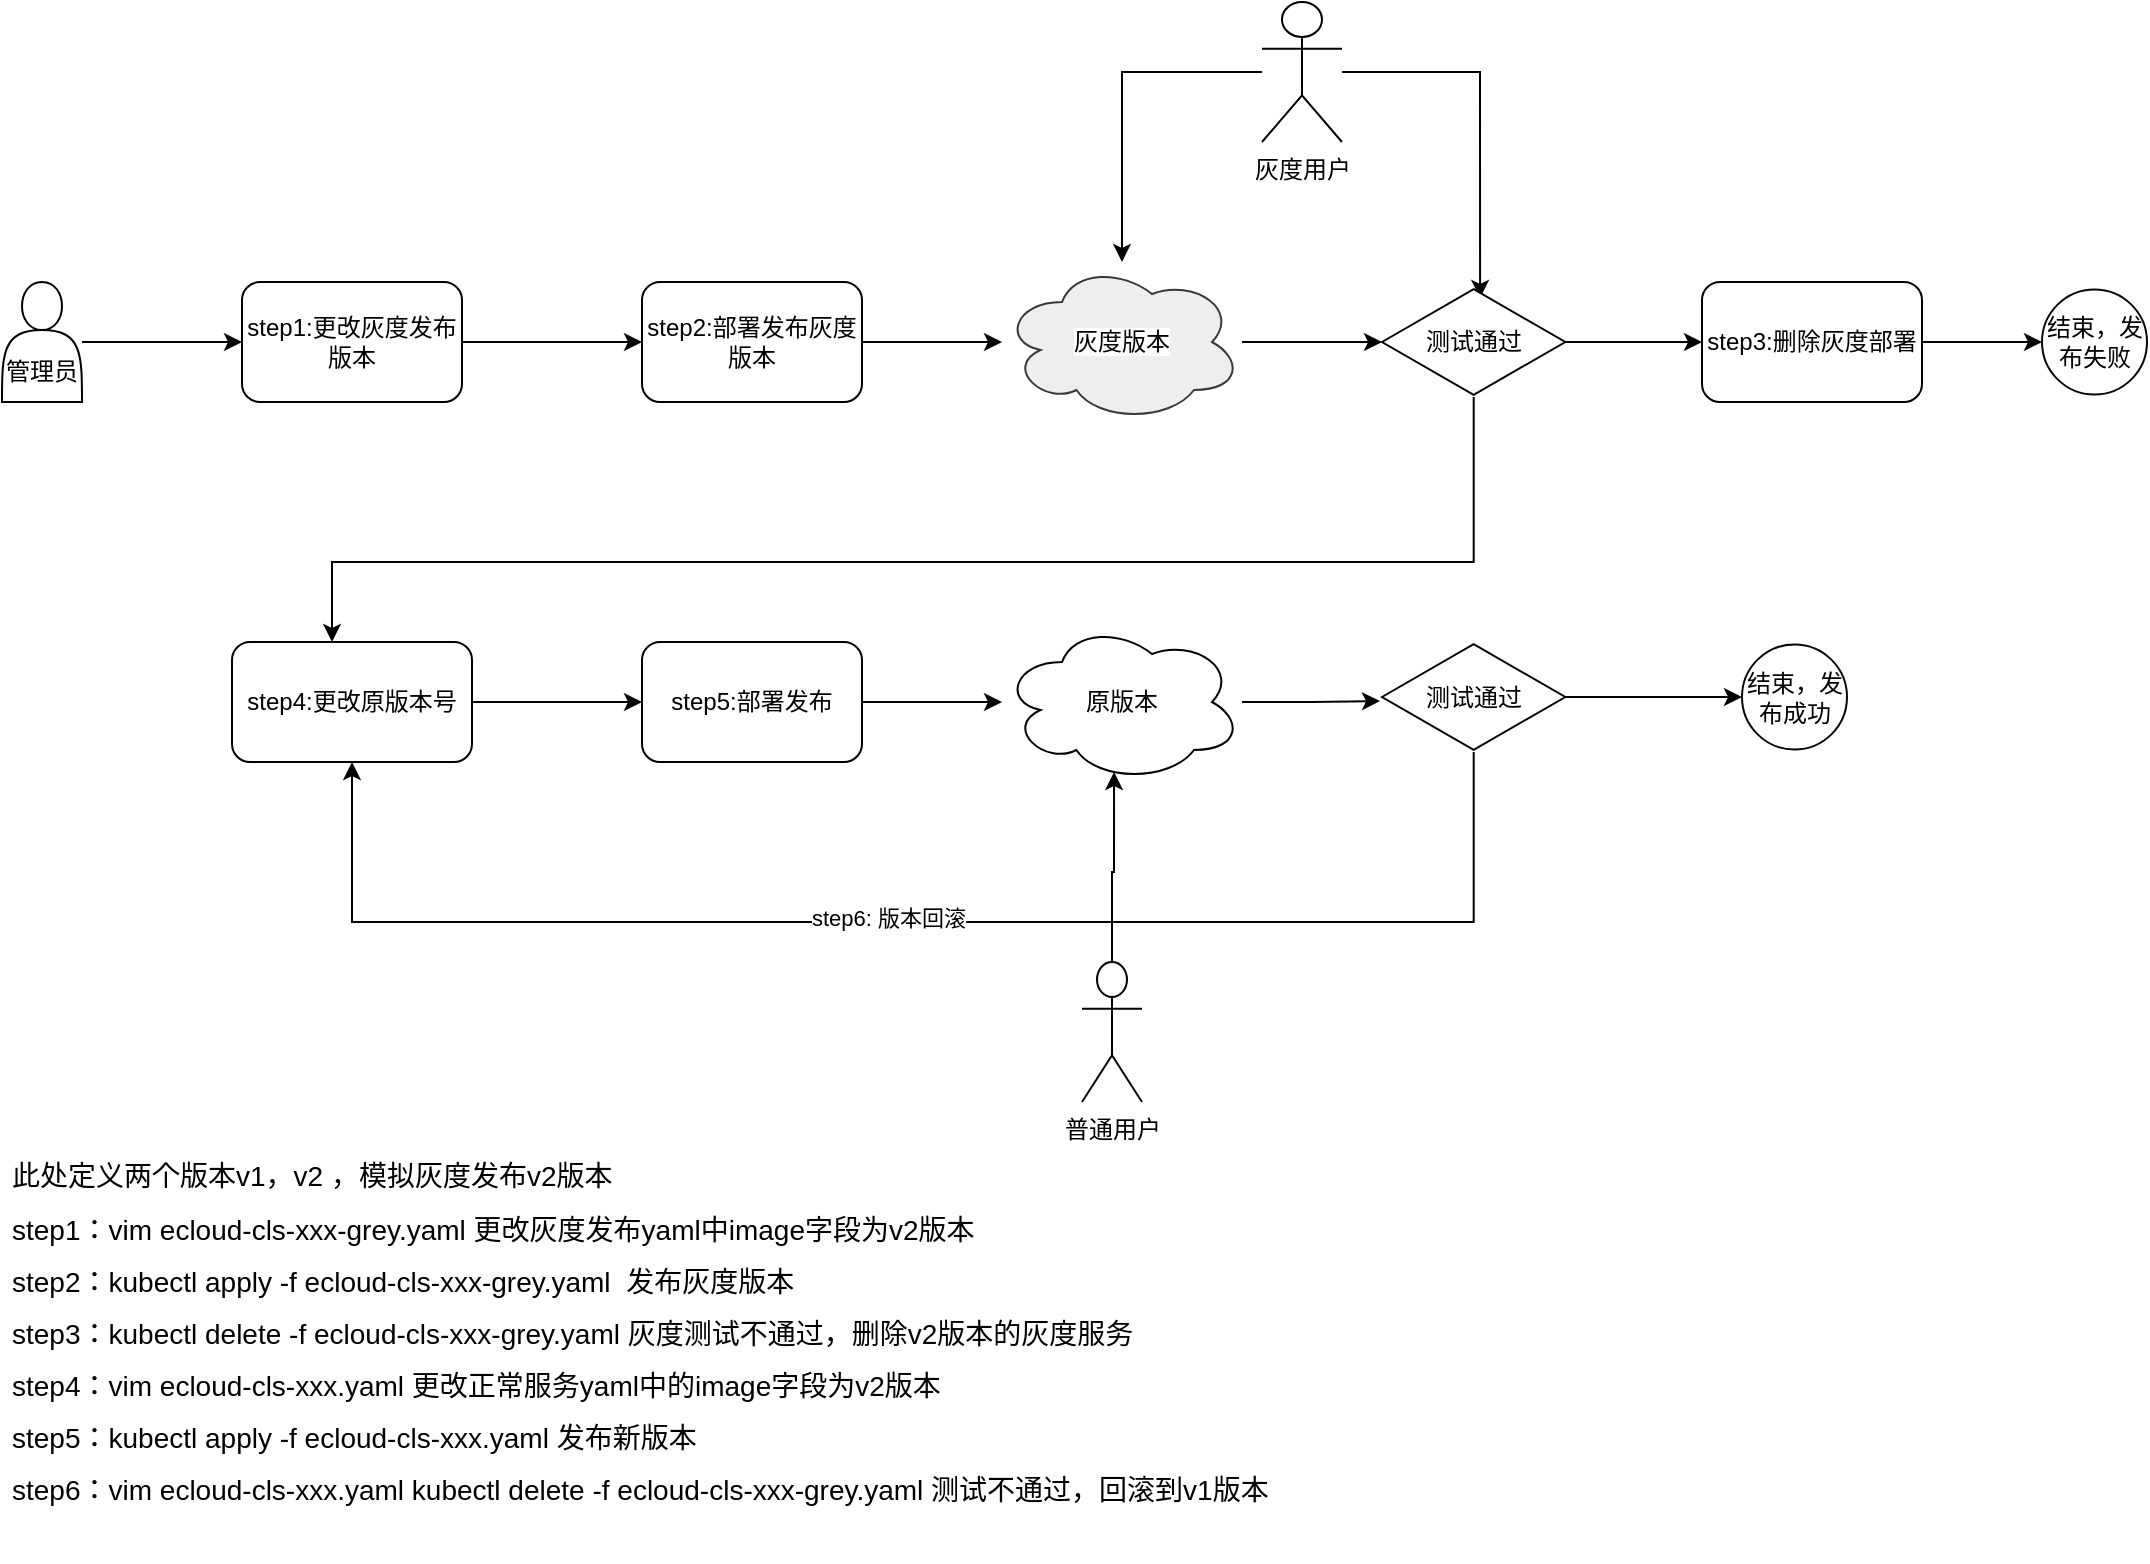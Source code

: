 <mxfile version="15.2.9" type="github">
  <diagram id="ugMrJ2SwBn2UvXni3Bcu" name="第 1 页">
    <mxGraphModel dx="1422" dy="839" grid="1" gridSize="10" guides="1" tooltips="1" connect="1" arrows="1" fold="1" page="1" pageScale="1" pageWidth="4681" pageHeight="3300" math="0" shadow="0">
      <root>
        <mxCell id="0" />
        <mxCell id="1" parent="0" />
        <mxCell id="7SeQbiUmD9JgyTHyvXim-3" style="edgeStyle=orthogonalEdgeStyle;rounded=0;orthogonalLoop=1;jettySize=auto;html=1;" edge="1" parent="1" source="7SeQbiUmD9JgyTHyvXim-2" target="7SeQbiUmD9JgyTHyvXim-4">
          <mxGeometry relative="1" as="geometry">
            <mxPoint x="350" y="640" as="targetPoint" />
          </mxGeometry>
        </mxCell>
        <mxCell id="7SeQbiUmD9JgyTHyvXim-2" value="&lt;br&gt;&lt;br&gt;管理员" style="shape=actor;whiteSpace=wrap;html=1;" vertex="1" parent="1">
          <mxGeometry x="200" y="610" width="40" height="60" as="geometry" />
        </mxCell>
        <mxCell id="7SeQbiUmD9JgyTHyvXim-5" style="edgeStyle=orthogonalEdgeStyle;rounded=0;orthogonalLoop=1;jettySize=auto;html=1;" edge="1" parent="1" source="7SeQbiUmD9JgyTHyvXim-4" target="7SeQbiUmD9JgyTHyvXim-6">
          <mxGeometry relative="1" as="geometry">
            <mxPoint x="520" y="640" as="targetPoint" />
          </mxGeometry>
        </mxCell>
        <mxCell id="7SeQbiUmD9JgyTHyvXim-4" value="step1:更改灰度发布版本" style="rounded=1;whiteSpace=wrap;html=1;" vertex="1" parent="1">
          <mxGeometry x="320" y="610" width="110" height="60" as="geometry" />
        </mxCell>
        <mxCell id="7SeQbiUmD9JgyTHyvXim-8" style="edgeStyle=orthogonalEdgeStyle;rounded=0;orthogonalLoop=1;jettySize=auto;html=1;" edge="1" parent="1" source="7SeQbiUmD9JgyTHyvXim-6" target="7SeQbiUmD9JgyTHyvXim-9">
          <mxGeometry relative="1" as="geometry">
            <mxPoint x="750" y="640" as="targetPoint" />
          </mxGeometry>
        </mxCell>
        <mxCell id="7SeQbiUmD9JgyTHyvXim-6" value="step2:部署发布灰度版本" style="rounded=1;whiteSpace=wrap;html=1;" vertex="1" parent="1">
          <mxGeometry x="520" y="610" width="110" height="60" as="geometry" />
        </mxCell>
        <mxCell id="7SeQbiUmD9JgyTHyvXim-14" style="edgeStyle=orthogonalEdgeStyle;rounded=0;orthogonalLoop=1;jettySize=auto;html=1;" edge="1" parent="1" source="7SeQbiUmD9JgyTHyvXim-9" target="7SeQbiUmD9JgyTHyvXim-15">
          <mxGeometry relative="1" as="geometry">
            <mxPoint x="920" y="640" as="targetPoint" />
          </mxGeometry>
        </mxCell>
        <mxCell id="7SeQbiUmD9JgyTHyvXim-9" value="&lt;span style=&quot;background-color: rgb(255 , 255 , 255)&quot;&gt;灰度版本&lt;/span&gt;" style="ellipse;shape=cloud;whiteSpace=wrap;html=1;strokeColor=#36393d;fillColor=#eeeeee;" vertex="1" parent="1">
          <mxGeometry x="700" y="600" width="120" height="80" as="geometry" />
        </mxCell>
        <mxCell id="7SeQbiUmD9JgyTHyvXim-11" value="" style="edgeStyle=orthogonalEdgeStyle;rounded=0;orthogonalLoop=1;jettySize=auto;html=1;" edge="1" parent="1" source="7SeQbiUmD9JgyTHyvXim-10" target="7SeQbiUmD9JgyTHyvXim-9">
          <mxGeometry relative="1" as="geometry" />
        </mxCell>
        <mxCell id="7SeQbiUmD9JgyTHyvXim-44" style="edgeStyle=orthogonalEdgeStyle;rounded=0;orthogonalLoop=1;jettySize=auto;html=1;entryX=0.535;entryY=0.1;entryDx=0;entryDy=0;entryPerimeter=0;" edge="1" parent="1" source="7SeQbiUmD9JgyTHyvXim-10" target="7SeQbiUmD9JgyTHyvXim-15">
          <mxGeometry relative="1" as="geometry" />
        </mxCell>
        <mxCell id="7SeQbiUmD9JgyTHyvXim-10" value="灰度用户" style="shape=umlActor;verticalLabelPosition=bottom;verticalAlign=top;html=1;" vertex="1" parent="1">
          <mxGeometry x="830" y="470" width="40" height="70" as="geometry" />
        </mxCell>
        <mxCell id="7SeQbiUmD9JgyTHyvXim-19" style="edgeStyle=orthogonalEdgeStyle;rounded=0;orthogonalLoop=1;jettySize=auto;html=1;" edge="1" parent="1" source="7SeQbiUmD9JgyTHyvXim-15" target="7SeQbiUmD9JgyTHyvXim-18">
          <mxGeometry relative="1" as="geometry">
            <Array as="points">
              <mxPoint x="936" y="750" />
              <mxPoint x="365" y="750" />
            </Array>
          </mxGeometry>
        </mxCell>
        <mxCell id="7SeQbiUmD9JgyTHyvXim-51" style="edgeStyle=orthogonalEdgeStyle;rounded=0;orthogonalLoop=1;jettySize=auto;html=1;" edge="1" parent="1" source="7SeQbiUmD9JgyTHyvXim-15" target="7SeQbiUmD9JgyTHyvXim-50">
          <mxGeometry relative="1" as="geometry" />
        </mxCell>
        <mxCell id="7SeQbiUmD9JgyTHyvXim-15" value="测试通过" style="html=1;whiteSpace=wrap;aspect=fixed;shape=isoRectangle;" vertex="1" parent="1">
          <mxGeometry x="890" y="612.5" width="91.67" height="55" as="geometry" />
        </mxCell>
        <mxCell id="7SeQbiUmD9JgyTHyvXim-20" style="edgeStyle=orthogonalEdgeStyle;rounded=0;orthogonalLoop=1;jettySize=auto;html=1;" edge="1" parent="1" source="7SeQbiUmD9JgyTHyvXim-18" target="7SeQbiUmD9JgyTHyvXim-21">
          <mxGeometry relative="1" as="geometry">
            <mxPoint x="520" y="820" as="targetPoint" />
          </mxGeometry>
        </mxCell>
        <mxCell id="7SeQbiUmD9JgyTHyvXim-18" value="step4:更改原版本号" style="rounded=1;whiteSpace=wrap;html=1;" vertex="1" parent="1">
          <mxGeometry x="315" y="790" width="120" height="60" as="geometry" />
        </mxCell>
        <mxCell id="7SeQbiUmD9JgyTHyvXim-23" value="" style="edgeStyle=orthogonalEdgeStyle;rounded=0;orthogonalLoop=1;jettySize=auto;html=1;" edge="1" parent="1" source="7SeQbiUmD9JgyTHyvXim-21" target="7SeQbiUmD9JgyTHyvXim-24">
          <mxGeometry relative="1" as="geometry">
            <mxPoint x="730" y="820" as="targetPoint" />
          </mxGeometry>
        </mxCell>
        <mxCell id="7SeQbiUmD9JgyTHyvXim-21" value="step5:部署发布" style="rounded=1;whiteSpace=wrap;html=1;" vertex="1" parent="1">
          <mxGeometry x="520" y="790" width="110" height="60" as="geometry" />
        </mxCell>
        <mxCell id="7SeQbiUmD9JgyTHyvXim-26" style="edgeStyle=orthogonalEdgeStyle;rounded=0;orthogonalLoop=1;jettySize=auto;html=1;entryX=-0.011;entryY=0.536;entryDx=0;entryDy=0;entryPerimeter=0;" edge="1" parent="1" source="7SeQbiUmD9JgyTHyvXim-24" target="7SeQbiUmD9JgyTHyvXim-25">
          <mxGeometry relative="1" as="geometry">
            <mxPoint x="1020" y="820" as="targetPoint" />
          </mxGeometry>
        </mxCell>
        <mxCell id="7SeQbiUmD9JgyTHyvXim-24" value="原版本" style="ellipse;shape=cloud;whiteSpace=wrap;html=1;" vertex="1" parent="1">
          <mxGeometry x="700" y="780" width="120" height="80" as="geometry" />
        </mxCell>
        <mxCell id="7SeQbiUmD9JgyTHyvXim-28" style="edgeStyle=orthogonalEdgeStyle;rounded=0;orthogonalLoop=1;jettySize=auto;html=1;entryX=0;entryY=0.5;entryDx=0;entryDy=0;" edge="1" parent="1" source="7SeQbiUmD9JgyTHyvXim-25" target="7SeQbiUmD9JgyTHyvXim-30">
          <mxGeometry relative="1" as="geometry">
            <mxPoint x="1110" y="818" as="targetPoint" />
          </mxGeometry>
        </mxCell>
        <mxCell id="7SeQbiUmD9JgyTHyvXim-31" style="edgeStyle=orthogonalEdgeStyle;rounded=0;orthogonalLoop=1;jettySize=auto;html=1;entryX=0.5;entryY=1;entryDx=0;entryDy=0;" edge="1" parent="1" source="7SeQbiUmD9JgyTHyvXim-25" target="7SeQbiUmD9JgyTHyvXim-18">
          <mxGeometry relative="1" as="geometry">
            <Array as="points">
              <mxPoint x="936" y="930" />
              <mxPoint x="375" y="930" />
            </Array>
          </mxGeometry>
        </mxCell>
        <mxCell id="7SeQbiUmD9JgyTHyvXim-33" value="step6:&amp;nbsp;版本回滚" style="edgeLabel;html=1;align=center;verticalAlign=middle;resizable=0;points=[];" vertex="1" connectable="0" parent="7SeQbiUmD9JgyTHyvXim-31">
          <mxGeometry x="0.043" y="-2" relative="1" as="geometry">
            <mxPoint as="offset" />
          </mxGeometry>
        </mxCell>
        <mxCell id="7SeQbiUmD9JgyTHyvXim-25" value="测试通过" style="html=1;whiteSpace=wrap;aspect=fixed;shape=isoRectangle;" vertex="1" parent="1">
          <mxGeometry x="890" y="790" width="91.67" height="55" as="geometry" />
        </mxCell>
        <mxCell id="7SeQbiUmD9JgyTHyvXim-30" value="结束，发布成功" style="ellipse;whiteSpace=wrap;html=1;aspect=fixed;strokeColor=#080808;" vertex="1" parent="1">
          <mxGeometry x="1070" y="791.25" width="52.5" height="52.5" as="geometry" />
        </mxCell>
        <mxCell id="7SeQbiUmD9JgyTHyvXim-36" style="edgeStyle=orthogonalEdgeStyle;rounded=0;orthogonalLoop=1;jettySize=auto;html=1;exitX=0.5;exitY=0;exitDx=0;exitDy=0;exitPerimeter=0;entryX=0.467;entryY=0.938;entryDx=0;entryDy=0;entryPerimeter=0;" edge="1" parent="1" source="7SeQbiUmD9JgyTHyvXim-35" target="7SeQbiUmD9JgyTHyvXim-24">
          <mxGeometry relative="1" as="geometry" />
        </mxCell>
        <mxCell id="7SeQbiUmD9JgyTHyvXim-35" value="普通用户" style="shape=umlActor;verticalLabelPosition=bottom;verticalAlign=top;html=1;" vertex="1" parent="1">
          <mxGeometry x="740" y="950" width="30" height="70" as="geometry" />
        </mxCell>
        <mxCell id="7SeQbiUmD9JgyTHyvXim-47" value="结束，发布失败" style="ellipse;whiteSpace=wrap;html=1;aspect=fixed;strokeColor=#080808;" vertex="1" parent="1">
          <mxGeometry x="1220" y="613.75" width="52.5" height="52.5" as="geometry" />
        </mxCell>
        <mxCell id="7SeQbiUmD9JgyTHyvXim-52" style="edgeStyle=orthogonalEdgeStyle;rounded=0;orthogonalLoop=1;jettySize=auto;html=1;entryX=0;entryY=0.5;entryDx=0;entryDy=0;" edge="1" parent="1" source="7SeQbiUmD9JgyTHyvXim-50" target="7SeQbiUmD9JgyTHyvXim-47">
          <mxGeometry relative="1" as="geometry" />
        </mxCell>
        <mxCell id="7SeQbiUmD9JgyTHyvXim-50" value="step3:删除灰度部署" style="rounded=1;whiteSpace=wrap;html=1;" vertex="1" parent="1">
          <mxGeometry x="1050" y="610" width="110" height="60" as="geometry" />
        </mxCell>
        <mxCell id="7SeQbiUmD9JgyTHyvXim-54" value="&lt;h1 style=&quot;font-size: 14px&quot;&gt;&lt;span style=&quot;font-weight: normal&quot;&gt;&lt;font style=&quot;font-size: 14px&quot;&gt;此处定义两个版本v1，v2 ，模拟灰度发布v2版本&lt;/font&gt;&lt;/span&gt;&lt;/h1&gt;&lt;h1 style=&quot;font-size: 14px&quot;&gt;&lt;span style=&quot;font-weight: normal&quot;&gt;&lt;font style=&quot;font-size: 14px&quot;&gt;step1：vim ecloud-cls-xxx-grey.yaml 更改灰度发布yaml中image字段为v2版本&lt;/font&gt;&lt;/span&gt;&lt;/h1&gt;&lt;h1 style=&quot;font-size: 14px&quot;&gt;&lt;span style=&quot;font-weight: normal&quot;&gt;&lt;font style=&quot;font-size: 14px&quot;&gt;step2：kubectl apply -f ecloud-cls-xxx-grey.yaml&amp;nbsp; 发布灰度版本&lt;/font&gt;&lt;/span&gt;&lt;/h1&gt;&lt;h1 style=&quot;font-size: 14px&quot;&gt;&lt;span style=&quot;font-weight: normal&quot;&gt;&lt;font style=&quot;font-size: 14px&quot;&gt;step3：kubectl delete -f ecloud-cls-xxx-grey.yaml 灰度测试不通过，删除v2版本的灰度服务&lt;/font&gt;&lt;/span&gt;&lt;/h1&gt;&lt;h1 style=&quot;font-size: 14px&quot;&gt;&lt;span style=&quot;font-weight: normal&quot;&gt;&lt;font style=&quot;font-size: 14px&quot;&gt;step4：vim ecloud-cls-xxx.yaml 更改正常服务yaml中的image字段为v2版本&lt;/font&gt;&lt;/span&gt;&lt;/h1&gt;&lt;h1 style=&quot;font-size: 14px&quot;&gt;&lt;span style=&quot;font-weight: normal&quot;&gt;&lt;font style=&quot;font-size: 14px&quot;&gt;step5：kubectl apply -f ecloud-cls-xxx.yaml 发布新版本&lt;/font&gt;&lt;/span&gt;&lt;/h1&gt;&lt;h1 style=&quot;font-size: 14px&quot;&gt;&lt;span style=&quot;font-weight: normal&quot;&gt;&lt;font style=&quot;font-size: 14px&quot;&gt;step6：vim ecloud-cls-xxx.yaml kubectl delete -f ecloud-cls-xxx-grey.yaml 测试不通过，回滚到v1版本&lt;/font&gt;&lt;/span&gt;&lt;/h1&gt;" style="text;html=1;strokeColor=none;fillColor=none;spacing=5;spacingTop=-20;whiteSpace=wrap;overflow=hidden;rounded=0;" vertex="1" parent="1">
          <mxGeometry x="200" y="1050" width="670" height="200" as="geometry" />
        </mxCell>
      </root>
    </mxGraphModel>
  </diagram>
</mxfile>
